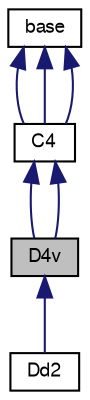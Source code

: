 digraph "D4v"
{
  edge [fontname="FreeSans",fontsize="9",labelfontname="FreeSans",labelfontsize="9"];
  node [fontname="FreeSans",fontsize="9",shape=record];
  Node1 [label="D4v",height=0.2,width=0.4,color="black", fillcolor="grey75", style="filled" fontcolor="black"];
  Node2 -> Node1 [dir="back",color="midnightblue",fontsize="9",style="solid",fontname="FreeSans"];
  Node2 [label="C4",height=0.2,width=0.4,color="black", fillcolor="white", style="filled",URL="$struct_c4.html"];
  Node3 -> Node2 [dir="back",color="midnightblue",fontsize="9",style="solid",fontname="FreeSans"];
  Node3 [label="base",height=0.2,width=0.4,color="black", fillcolor="white", style="filled",URL="$structbase.html"];
  Node3 -> Node2 [dir="back",color="midnightblue",fontsize="9",style="solid",fontname="FreeSans"];
  Node3 -> Node2 [dir="back",color="midnightblue",fontsize="9",style="solid",fontname="FreeSans"];
  Node2 -> Node1 [dir="back",color="midnightblue",fontsize="9",style="solid",fontname="FreeSans"];
  Node1 -> Node4 [dir="back",color="midnightblue",fontsize="9",style="solid",fontname="FreeSans"];
  Node4 [label="Dd2",height=0.2,width=0.4,color="black", fillcolor="white", style="filled",URL="$struct_dd2.html"];
}
